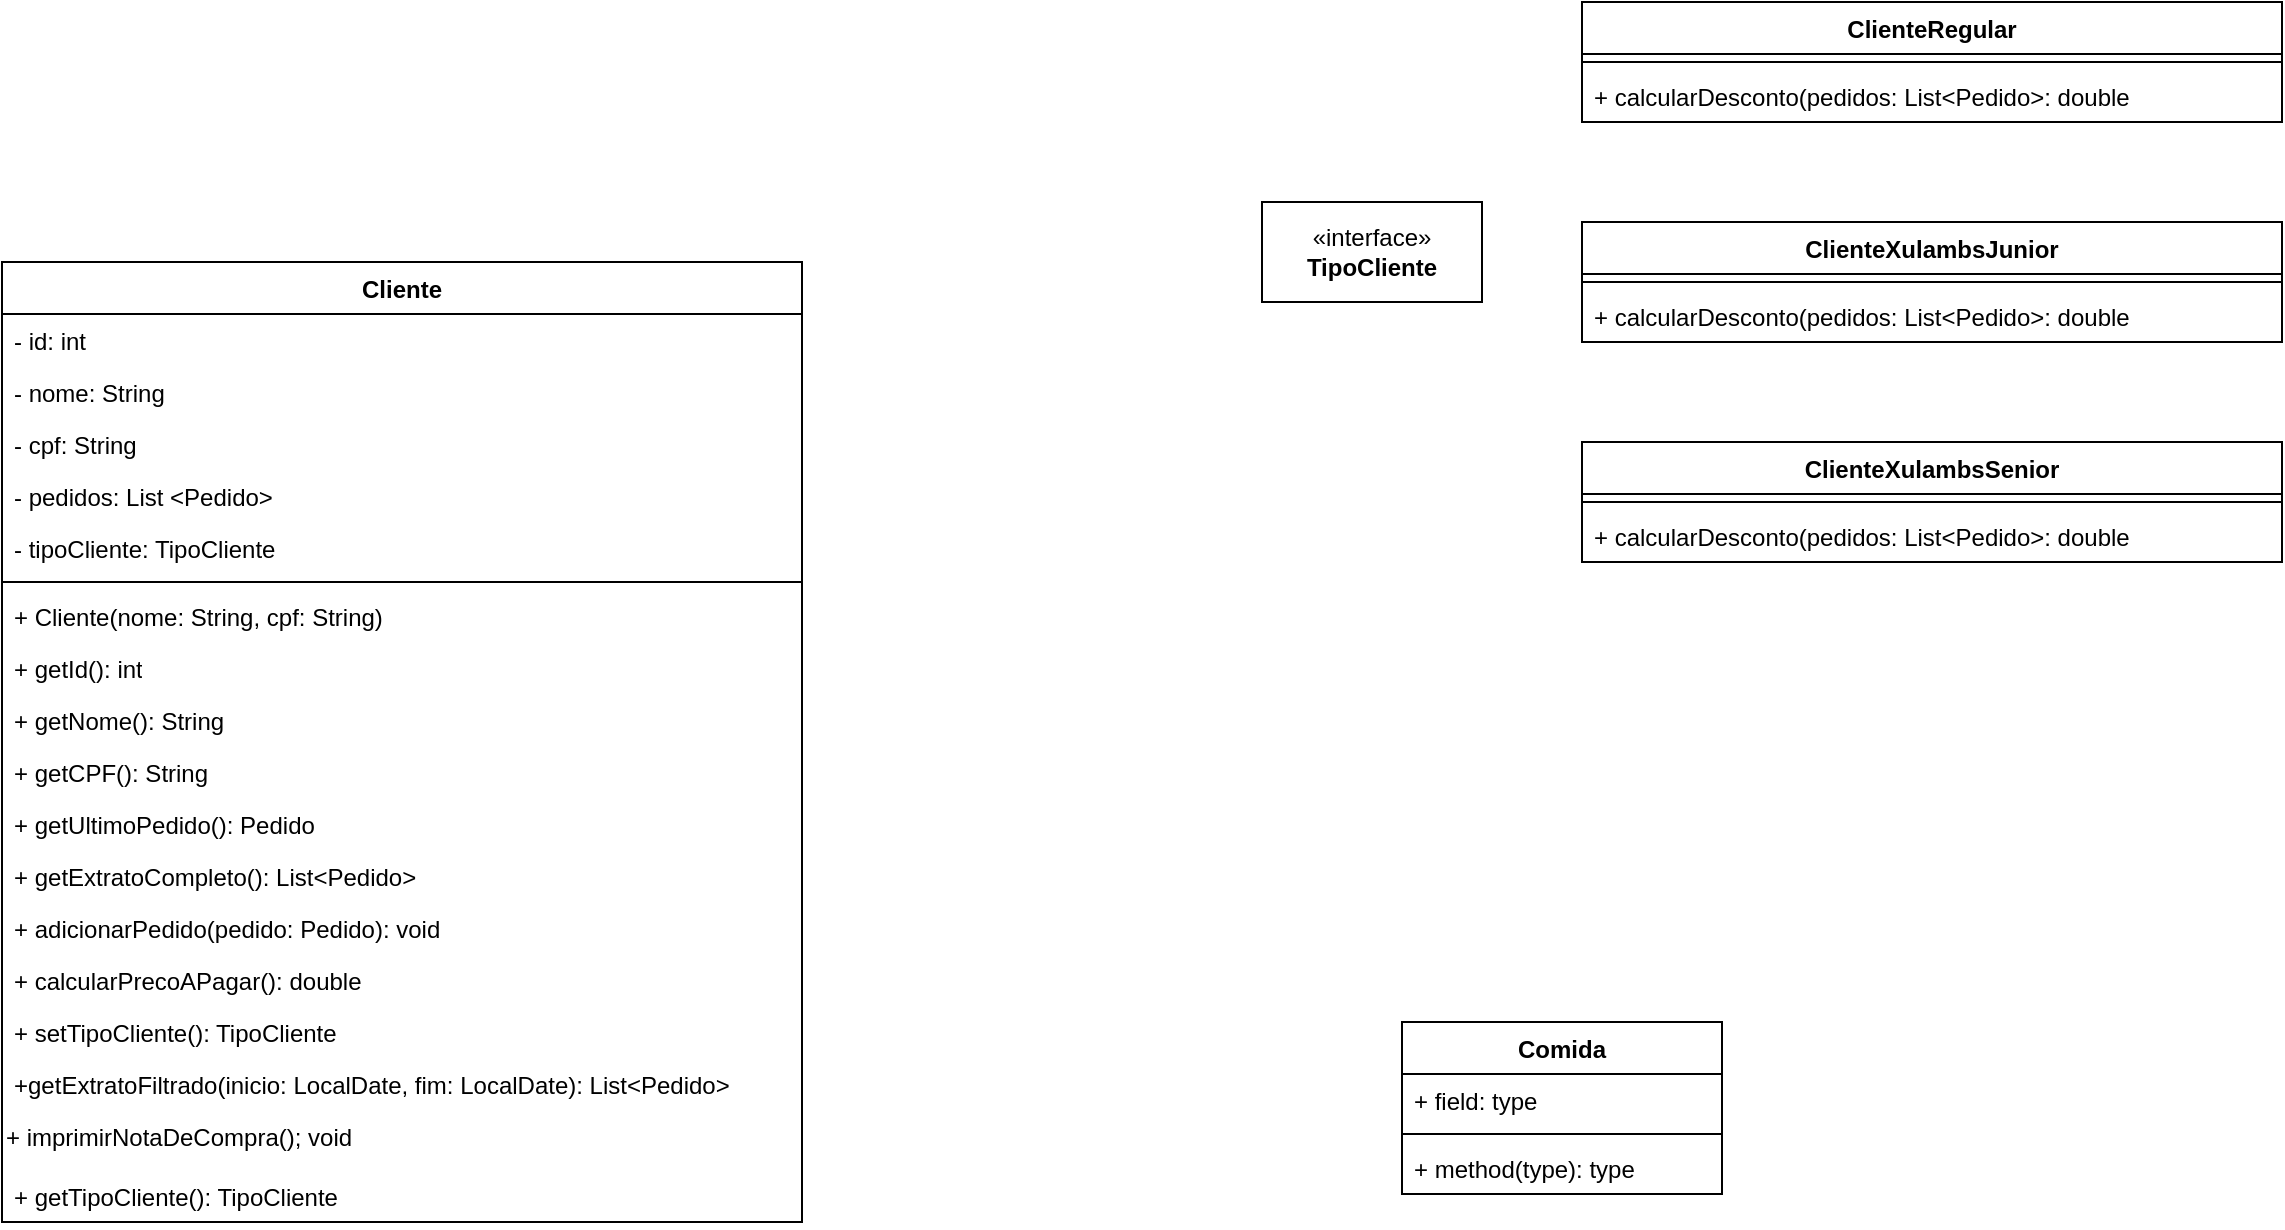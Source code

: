 <mxfile version="21.3.7" type="github">
  <diagram name="Page-0" id="CD9dE_Cd-nrTKciSXdrC">
    <mxGraphModel dx="1687" dy="927" grid="1" gridSize="10" guides="1" tooltips="1" connect="1" arrows="1" fold="1" page="1" pageScale="1" pageWidth="827" pageHeight="1169" math="0" shadow="0">
      <root>
        <mxCell id="0" />
        <mxCell id="1" parent="0" />
        <mxCell id="9gnJZB9gAScjZrvOsD22-5" value="Cliente" style="swimlane;fontStyle=1;align=center;verticalAlign=top;childLayout=stackLayout;horizontal=1;startSize=26;horizontalStack=0;resizeParent=1;resizeParentMax=0;resizeLast=0;collapsible=1;marginBottom=0;whiteSpace=wrap;html=1;" vertex="1" parent="1">
          <mxGeometry x="240" y="180" width="400" height="480" as="geometry" />
        </mxCell>
        <mxCell id="9gnJZB9gAScjZrvOsD22-6" value="- id: int" style="text;strokeColor=none;fillColor=none;align=left;verticalAlign=top;spacingLeft=4;spacingRight=4;overflow=hidden;rotatable=0;points=[[0,0.5],[1,0.5]];portConstraint=eastwest;whiteSpace=wrap;html=1;" vertex="1" parent="9gnJZB9gAScjZrvOsD22-5">
          <mxGeometry y="26" width="400" height="26" as="geometry" />
        </mxCell>
        <mxCell id="9gnJZB9gAScjZrvOsD22-10" value="- nome: String" style="text;strokeColor=none;fillColor=none;align=left;verticalAlign=top;spacingLeft=4;spacingRight=4;overflow=hidden;rotatable=0;points=[[0,0.5],[1,0.5]];portConstraint=eastwest;whiteSpace=wrap;html=1;" vertex="1" parent="9gnJZB9gAScjZrvOsD22-5">
          <mxGeometry y="52" width="400" height="26" as="geometry" />
        </mxCell>
        <mxCell id="9gnJZB9gAScjZrvOsD22-11" value="- cpf: String" style="text;strokeColor=none;fillColor=none;align=left;verticalAlign=top;spacingLeft=4;spacingRight=4;overflow=hidden;rotatable=0;points=[[0,0.5],[1,0.5]];portConstraint=eastwest;whiteSpace=wrap;html=1;" vertex="1" parent="9gnJZB9gAScjZrvOsD22-5">
          <mxGeometry y="78" width="400" height="26" as="geometry" />
        </mxCell>
        <mxCell id="9gnJZB9gAScjZrvOsD22-14" value="- pedidos: List &amp;lt;Pedido&amp;gt;" style="text;strokeColor=none;fillColor=none;align=left;verticalAlign=top;spacingLeft=4;spacingRight=4;overflow=hidden;rotatable=0;points=[[0,0.5],[1,0.5]];portConstraint=eastwest;whiteSpace=wrap;html=1;" vertex="1" parent="9gnJZB9gAScjZrvOsD22-5">
          <mxGeometry y="104" width="400" height="26" as="geometry" />
        </mxCell>
        <mxCell id="9gnJZB9gAScjZrvOsD22-12" value="- tipoCliente: TipoCliente" style="text;strokeColor=none;fillColor=none;align=left;verticalAlign=top;spacingLeft=4;spacingRight=4;overflow=hidden;rotatable=0;points=[[0,0.5],[1,0.5]];portConstraint=eastwest;whiteSpace=wrap;html=1;" vertex="1" parent="9gnJZB9gAScjZrvOsD22-5">
          <mxGeometry y="130" width="400" height="26" as="geometry" />
        </mxCell>
        <mxCell id="9gnJZB9gAScjZrvOsD22-7" value="" style="line;strokeWidth=1;fillColor=none;align=left;verticalAlign=middle;spacingTop=-1;spacingLeft=3;spacingRight=3;rotatable=0;labelPosition=right;points=[];portConstraint=eastwest;strokeColor=inherit;" vertex="1" parent="9gnJZB9gAScjZrvOsD22-5">
          <mxGeometry y="156" width="400" height="8" as="geometry" />
        </mxCell>
        <mxCell id="9gnJZB9gAScjZrvOsD22-8" value="+ Cliente(nome: String, cpf: String)" style="text;strokeColor=none;fillColor=none;align=left;verticalAlign=top;spacingLeft=4;spacingRight=4;overflow=hidden;rotatable=0;points=[[0,0.5],[1,0.5]];portConstraint=eastwest;whiteSpace=wrap;html=1;" vertex="1" parent="9gnJZB9gAScjZrvOsD22-5">
          <mxGeometry y="164" width="400" height="26" as="geometry" />
        </mxCell>
        <mxCell id="9gnJZB9gAScjZrvOsD22-15" value="+ getId(): int" style="text;strokeColor=none;fillColor=none;align=left;verticalAlign=top;spacingLeft=4;spacingRight=4;overflow=hidden;rotatable=0;points=[[0,0.5],[1,0.5]];portConstraint=eastwest;whiteSpace=wrap;html=1;" vertex="1" parent="9gnJZB9gAScjZrvOsD22-5">
          <mxGeometry y="190" width="400" height="26" as="geometry" />
        </mxCell>
        <mxCell id="9gnJZB9gAScjZrvOsD22-16" value="+ getNome(): String" style="text;strokeColor=none;fillColor=none;align=left;verticalAlign=top;spacingLeft=4;spacingRight=4;overflow=hidden;rotatable=0;points=[[0,0.5],[1,0.5]];portConstraint=eastwest;whiteSpace=wrap;html=1;" vertex="1" parent="9gnJZB9gAScjZrvOsD22-5">
          <mxGeometry y="216" width="400" height="26" as="geometry" />
        </mxCell>
        <mxCell id="9gnJZB9gAScjZrvOsD22-17" value="+ getCPF(): String" style="text;strokeColor=none;fillColor=none;align=left;verticalAlign=top;spacingLeft=4;spacingRight=4;overflow=hidden;rotatable=0;points=[[0,0.5],[1,0.5]];portConstraint=eastwest;whiteSpace=wrap;html=1;" vertex="1" parent="9gnJZB9gAScjZrvOsD22-5">
          <mxGeometry y="242" width="400" height="26" as="geometry" />
        </mxCell>
        <mxCell id="9gnJZB9gAScjZrvOsD22-21" value="+ getUltimoPedido(): Pedido" style="text;strokeColor=none;fillColor=none;align=left;verticalAlign=top;spacingLeft=4;spacingRight=4;overflow=hidden;rotatable=0;points=[[0,0.5],[1,0.5]];portConstraint=eastwest;whiteSpace=wrap;html=1;" vertex="1" parent="9gnJZB9gAScjZrvOsD22-5">
          <mxGeometry y="268" width="400" height="26" as="geometry" />
        </mxCell>
        <mxCell id="9gnJZB9gAScjZrvOsD22-20" value="+ getExtratoCompleto(): List&amp;lt;Pedido&amp;gt;" style="text;strokeColor=none;fillColor=none;align=left;verticalAlign=top;spacingLeft=4;spacingRight=4;overflow=hidden;rotatable=0;points=[[0,0.5],[1,0.5]];portConstraint=eastwest;whiteSpace=wrap;html=1;" vertex="1" parent="9gnJZB9gAScjZrvOsD22-5">
          <mxGeometry y="294" width="400" height="26" as="geometry" />
        </mxCell>
        <mxCell id="9gnJZB9gAScjZrvOsD22-18" value="+ adicionarPedido(pedido: Pedido): void" style="text;strokeColor=none;fillColor=none;align=left;verticalAlign=top;spacingLeft=4;spacingRight=4;overflow=hidden;rotatable=0;points=[[0,0.5],[1,0.5]];portConstraint=eastwest;whiteSpace=wrap;html=1;" vertex="1" parent="9gnJZB9gAScjZrvOsD22-5">
          <mxGeometry y="320" width="400" height="26" as="geometry" />
        </mxCell>
        <mxCell id="9gnJZB9gAScjZrvOsD22-22" value="+ calcularPrecoAPagar(): double" style="text;strokeColor=none;fillColor=none;align=left;verticalAlign=top;spacingLeft=4;spacingRight=4;overflow=hidden;rotatable=0;points=[[0,0.5],[1,0.5]];portConstraint=eastwest;whiteSpace=wrap;html=1;" vertex="1" parent="9gnJZB9gAScjZrvOsD22-5">
          <mxGeometry y="346" width="400" height="26" as="geometry" />
        </mxCell>
        <mxCell id="9gnJZB9gAScjZrvOsD22-23" value="+ setTipoCliente(): TipoCliente" style="text;strokeColor=none;fillColor=none;align=left;verticalAlign=top;spacingLeft=4;spacingRight=4;overflow=hidden;rotatable=0;points=[[0,0.5],[1,0.5]];portConstraint=eastwest;whiteSpace=wrap;html=1;" vertex="1" parent="9gnJZB9gAScjZrvOsD22-5">
          <mxGeometry y="372" width="400" height="26" as="geometry" />
        </mxCell>
        <mxCell id="9gnJZB9gAScjZrvOsD22-19" value="+getExtratoFiltrado(inicio: LocalDate, fim: LocalDate): List&amp;lt;Pedido&amp;gt;" style="text;strokeColor=none;fillColor=none;align=left;verticalAlign=top;spacingLeft=4;spacingRight=4;overflow=hidden;rotatable=0;points=[[0,0.5],[1,0.5]];portConstraint=eastwest;whiteSpace=wrap;html=1;" vertex="1" parent="9gnJZB9gAScjZrvOsD22-5">
          <mxGeometry y="398" width="400" height="26" as="geometry" />
        </mxCell>
        <mxCell id="9gnJZB9gAScjZrvOsD22-25" value="+ imprimirNotaDeCompra(); void" style="text;whiteSpace=wrap;html=1;" vertex="1" parent="9gnJZB9gAScjZrvOsD22-5">
          <mxGeometry y="424" width="400" height="30" as="geometry" />
        </mxCell>
        <mxCell id="9gnJZB9gAScjZrvOsD22-24" value="+ getTipoCliente(): TipoCliente" style="text;strokeColor=none;fillColor=none;align=left;verticalAlign=top;spacingLeft=4;spacingRight=4;overflow=hidden;rotatable=0;points=[[0,0.5],[1,0.5]];portConstraint=eastwest;whiteSpace=wrap;html=1;" vertex="1" parent="9gnJZB9gAScjZrvOsD22-5">
          <mxGeometry y="454" width="400" height="26" as="geometry" />
        </mxCell>
        <mxCell id="9gnJZB9gAScjZrvOsD22-30" value="ClienteRegular" style="swimlane;fontStyle=1;align=center;verticalAlign=top;childLayout=stackLayout;horizontal=1;startSize=26;horizontalStack=0;resizeParent=1;resizeParentMax=0;resizeLast=0;collapsible=1;marginBottom=0;whiteSpace=wrap;html=1;" vertex="1" parent="1">
          <mxGeometry x="1030" y="50" width="350" height="60" as="geometry" />
        </mxCell>
        <mxCell id="9gnJZB9gAScjZrvOsD22-31" value="" style="line;strokeWidth=1;fillColor=none;align=left;verticalAlign=middle;spacingTop=-1;spacingLeft=3;spacingRight=3;rotatable=0;labelPosition=right;points=[];portConstraint=eastwest;strokeColor=inherit;" vertex="1" parent="9gnJZB9gAScjZrvOsD22-30">
          <mxGeometry y="26" width="350" height="8" as="geometry" />
        </mxCell>
        <mxCell id="9gnJZB9gAScjZrvOsD22-32" value="+ calcularDesconto(pedidos: List&amp;lt;Pedido&amp;gt;: double" style="text;strokeColor=none;fillColor=none;align=left;verticalAlign=top;spacingLeft=4;spacingRight=4;overflow=hidden;rotatable=0;points=[[0,0.5],[1,0.5]];portConstraint=eastwest;whiteSpace=wrap;html=1;" vertex="1" parent="9gnJZB9gAScjZrvOsD22-30">
          <mxGeometry y="34" width="350" height="26" as="geometry" />
        </mxCell>
        <mxCell id="9gnJZB9gAScjZrvOsD22-33" value="ClienteXulambsJunior" style="swimlane;fontStyle=1;align=center;verticalAlign=top;childLayout=stackLayout;horizontal=1;startSize=26;horizontalStack=0;resizeParent=1;resizeParentMax=0;resizeLast=0;collapsible=1;marginBottom=0;whiteSpace=wrap;html=1;" vertex="1" parent="1">
          <mxGeometry x="1030" y="160" width="350" height="60" as="geometry" />
        </mxCell>
        <mxCell id="9gnJZB9gAScjZrvOsD22-34" value="" style="line;strokeWidth=1;fillColor=none;align=left;verticalAlign=middle;spacingTop=-1;spacingLeft=3;spacingRight=3;rotatable=0;labelPosition=right;points=[];portConstraint=eastwest;strokeColor=inherit;" vertex="1" parent="9gnJZB9gAScjZrvOsD22-33">
          <mxGeometry y="26" width="350" height="8" as="geometry" />
        </mxCell>
        <mxCell id="9gnJZB9gAScjZrvOsD22-35" value="+ calcularDesconto(pedidos: List&amp;lt;Pedido&amp;gt;: double" style="text;strokeColor=none;fillColor=none;align=left;verticalAlign=top;spacingLeft=4;spacingRight=4;overflow=hidden;rotatable=0;points=[[0,0.5],[1,0.5]];portConstraint=eastwest;whiteSpace=wrap;html=1;" vertex="1" parent="9gnJZB9gAScjZrvOsD22-33">
          <mxGeometry y="34" width="350" height="26" as="geometry" />
        </mxCell>
        <mxCell id="9gnJZB9gAScjZrvOsD22-36" value="ClienteXulambsSenior" style="swimlane;fontStyle=1;align=center;verticalAlign=top;childLayout=stackLayout;horizontal=1;startSize=26;horizontalStack=0;resizeParent=1;resizeParentMax=0;resizeLast=0;collapsible=1;marginBottom=0;whiteSpace=wrap;html=1;" vertex="1" parent="1">
          <mxGeometry x="1030" y="270" width="350" height="60" as="geometry" />
        </mxCell>
        <mxCell id="9gnJZB9gAScjZrvOsD22-37" value="" style="line;strokeWidth=1;fillColor=none;align=left;verticalAlign=middle;spacingTop=-1;spacingLeft=3;spacingRight=3;rotatable=0;labelPosition=right;points=[];portConstraint=eastwest;strokeColor=inherit;" vertex="1" parent="9gnJZB9gAScjZrvOsD22-36">
          <mxGeometry y="26" width="350" height="8" as="geometry" />
        </mxCell>
        <mxCell id="9gnJZB9gAScjZrvOsD22-38" value="+ calcularDesconto(pedidos: List&amp;lt;Pedido&amp;gt;: double" style="text;strokeColor=none;fillColor=none;align=left;verticalAlign=top;spacingLeft=4;spacingRight=4;overflow=hidden;rotatable=0;points=[[0,0.5],[1,0.5]];portConstraint=eastwest;whiteSpace=wrap;html=1;" vertex="1" parent="9gnJZB9gAScjZrvOsD22-36">
          <mxGeometry y="34" width="350" height="26" as="geometry" />
        </mxCell>
        <mxCell id="9gnJZB9gAScjZrvOsD22-39" value="«interface»&lt;br&gt;&lt;b&gt;TipoCliente&lt;/b&gt;" style="html=1;whiteSpace=wrap;" vertex="1" parent="1">
          <mxGeometry x="870" y="150" width="110" height="50" as="geometry" />
        </mxCell>
        <mxCell id="9gnJZB9gAScjZrvOsD22-41" value="Comida" style="swimlane;fontStyle=1;align=center;verticalAlign=top;childLayout=stackLayout;horizontal=1;startSize=26;horizontalStack=0;resizeParent=1;resizeParentMax=0;resizeLast=0;collapsible=1;marginBottom=0;whiteSpace=wrap;html=1;" vertex="1" parent="1">
          <mxGeometry x="940" y="560" width="160" height="86" as="geometry" />
        </mxCell>
        <mxCell id="9gnJZB9gAScjZrvOsD22-42" value="+ field: type" style="text;strokeColor=none;fillColor=none;align=left;verticalAlign=top;spacingLeft=4;spacingRight=4;overflow=hidden;rotatable=0;points=[[0,0.5],[1,0.5]];portConstraint=eastwest;whiteSpace=wrap;html=1;" vertex="1" parent="9gnJZB9gAScjZrvOsD22-41">
          <mxGeometry y="26" width="160" height="26" as="geometry" />
        </mxCell>
        <mxCell id="9gnJZB9gAScjZrvOsD22-43" value="" style="line;strokeWidth=1;fillColor=none;align=left;verticalAlign=middle;spacingTop=-1;spacingLeft=3;spacingRight=3;rotatable=0;labelPosition=right;points=[];portConstraint=eastwest;strokeColor=inherit;" vertex="1" parent="9gnJZB9gAScjZrvOsD22-41">
          <mxGeometry y="52" width="160" height="8" as="geometry" />
        </mxCell>
        <mxCell id="9gnJZB9gAScjZrvOsD22-44" value="+ method(type): type" style="text;strokeColor=none;fillColor=none;align=left;verticalAlign=top;spacingLeft=4;spacingRight=4;overflow=hidden;rotatable=0;points=[[0,0.5],[1,0.5]];portConstraint=eastwest;whiteSpace=wrap;html=1;" vertex="1" parent="9gnJZB9gAScjZrvOsD22-41">
          <mxGeometry y="60" width="160" height="26" as="geometry" />
        </mxCell>
      </root>
    </mxGraphModel>
  </diagram>
</mxfile>
